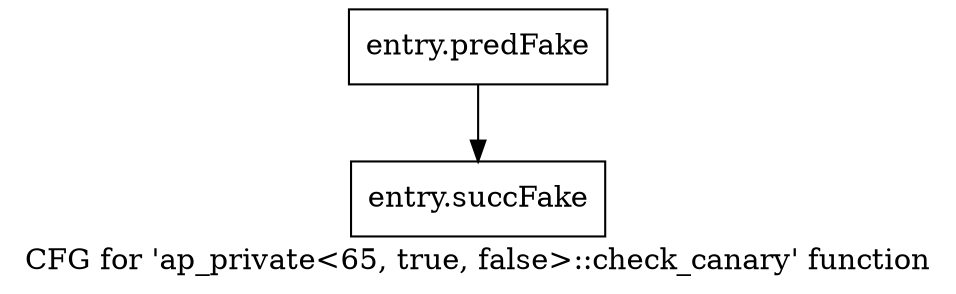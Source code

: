 digraph "CFG for 'ap_private\<65, true, false\>::check_canary' function" {
	label="CFG for 'ap_private\<65, true, false\>::check_canary' function";

	Node0x3bc8af0 [shape=record,filename="",linenumber="",label="{entry.predFake}"];
	Node0x3bc8af0 -> Node0x3ebf790[ callList="" memoryops="" filename="/tools/Xilinx/Vitis_HLS/2022.1/include/etc/ap_private.h" execusionnum="32000"];
	Node0x3ebf790 [shape=record,filename="/tools/Xilinx/Vitis_HLS/2022.1/include/etc/ap_private.h",linenumber="3331",label="{entry.succFake}"];
}
